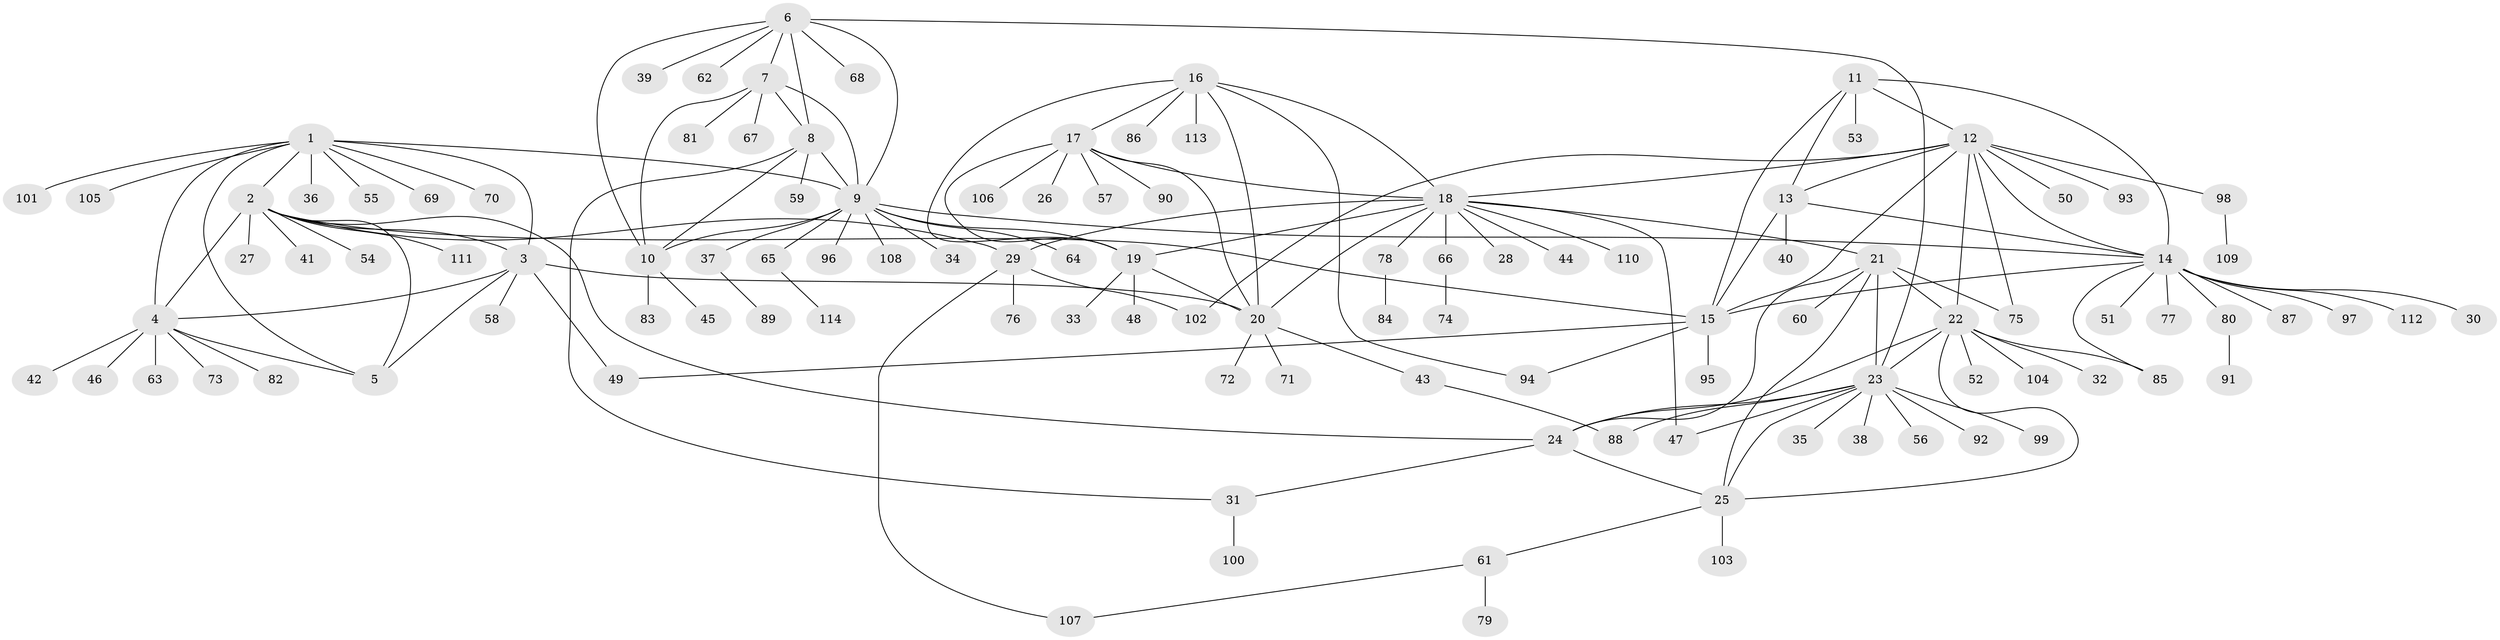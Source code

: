 // Generated by graph-tools (version 1.1) at 2025/37/03/09/25 02:37:10]
// undirected, 114 vertices, 159 edges
graph export_dot {
graph [start="1"]
  node [color=gray90,style=filled];
  1;
  2;
  3;
  4;
  5;
  6;
  7;
  8;
  9;
  10;
  11;
  12;
  13;
  14;
  15;
  16;
  17;
  18;
  19;
  20;
  21;
  22;
  23;
  24;
  25;
  26;
  27;
  28;
  29;
  30;
  31;
  32;
  33;
  34;
  35;
  36;
  37;
  38;
  39;
  40;
  41;
  42;
  43;
  44;
  45;
  46;
  47;
  48;
  49;
  50;
  51;
  52;
  53;
  54;
  55;
  56;
  57;
  58;
  59;
  60;
  61;
  62;
  63;
  64;
  65;
  66;
  67;
  68;
  69;
  70;
  71;
  72;
  73;
  74;
  75;
  76;
  77;
  78;
  79;
  80;
  81;
  82;
  83;
  84;
  85;
  86;
  87;
  88;
  89;
  90;
  91;
  92;
  93;
  94;
  95;
  96;
  97;
  98;
  99;
  100;
  101;
  102;
  103;
  104;
  105;
  106;
  107;
  108;
  109;
  110;
  111;
  112;
  113;
  114;
  1 -- 2;
  1 -- 3;
  1 -- 4;
  1 -- 5;
  1 -- 9;
  1 -- 36;
  1 -- 55;
  1 -- 69;
  1 -- 70;
  1 -- 101;
  1 -- 105;
  2 -- 3;
  2 -- 4;
  2 -- 5;
  2 -- 15;
  2 -- 24;
  2 -- 27;
  2 -- 29;
  2 -- 41;
  2 -- 54;
  2 -- 111;
  3 -- 4;
  3 -- 5;
  3 -- 20;
  3 -- 49;
  3 -- 58;
  4 -- 5;
  4 -- 42;
  4 -- 46;
  4 -- 63;
  4 -- 73;
  4 -- 82;
  6 -- 7;
  6 -- 8;
  6 -- 9;
  6 -- 10;
  6 -- 23;
  6 -- 39;
  6 -- 62;
  6 -- 68;
  7 -- 8;
  7 -- 9;
  7 -- 10;
  7 -- 67;
  7 -- 81;
  8 -- 9;
  8 -- 10;
  8 -- 31;
  8 -- 59;
  9 -- 10;
  9 -- 14;
  9 -- 19;
  9 -- 34;
  9 -- 37;
  9 -- 64;
  9 -- 65;
  9 -- 96;
  9 -- 108;
  10 -- 45;
  10 -- 83;
  11 -- 12;
  11 -- 13;
  11 -- 14;
  11 -- 15;
  11 -- 53;
  12 -- 13;
  12 -- 14;
  12 -- 15;
  12 -- 18;
  12 -- 22;
  12 -- 50;
  12 -- 75;
  12 -- 93;
  12 -- 98;
  12 -- 102;
  13 -- 14;
  13 -- 15;
  13 -- 40;
  14 -- 15;
  14 -- 30;
  14 -- 51;
  14 -- 77;
  14 -- 80;
  14 -- 85;
  14 -- 87;
  14 -- 97;
  14 -- 112;
  15 -- 49;
  15 -- 94;
  15 -- 95;
  16 -- 17;
  16 -- 18;
  16 -- 19;
  16 -- 20;
  16 -- 86;
  16 -- 94;
  16 -- 113;
  17 -- 18;
  17 -- 19;
  17 -- 20;
  17 -- 26;
  17 -- 57;
  17 -- 90;
  17 -- 106;
  18 -- 19;
  18 -- 20;
  18 -- 21;
  18 -- 28;
  18 -- 29;
  18 -- 44;
  18 -- 47;
  18 -- 66;
  18 -- 78;
  18 -- 110;
  19 -- 20;
  19 -- 33;
  19 -- 48;
  20 -- 43;
  20 -- 71;
  20 -- 72;
  21 -- 22;
  21 -- 23;
  21 -- 24;
  21 -- 25;
  21 -- 60;
  21 -- 75;
  22 -- 23;
  22 -- 24;
  22 -- 25;
  22 -- 32;
  22 -- 52;
  22 -- 85;
  22 -- 104;
  23 -- 24;
  23 -- 25;
  23 -- 35;
  23 -- 38;
  23 -- 47;
  23 -- 56;
  23 -- 88;
  23 -- 92;
  23 -- 99;
  24 -- 25;
  24 -- 31;
  25 -- 61;
  25 -- 103;
  29 -- 76;
  29 -- 102;
  29 -- 107;
  31 -- 100;
  37 -- 89;
  43 -- 88;
  61 -- 79;
  61 -- 107;
  65 -- 114;
  66 -- 74;
  78 -- 84;
  80 -- 91;
  98 -- 109;
}
